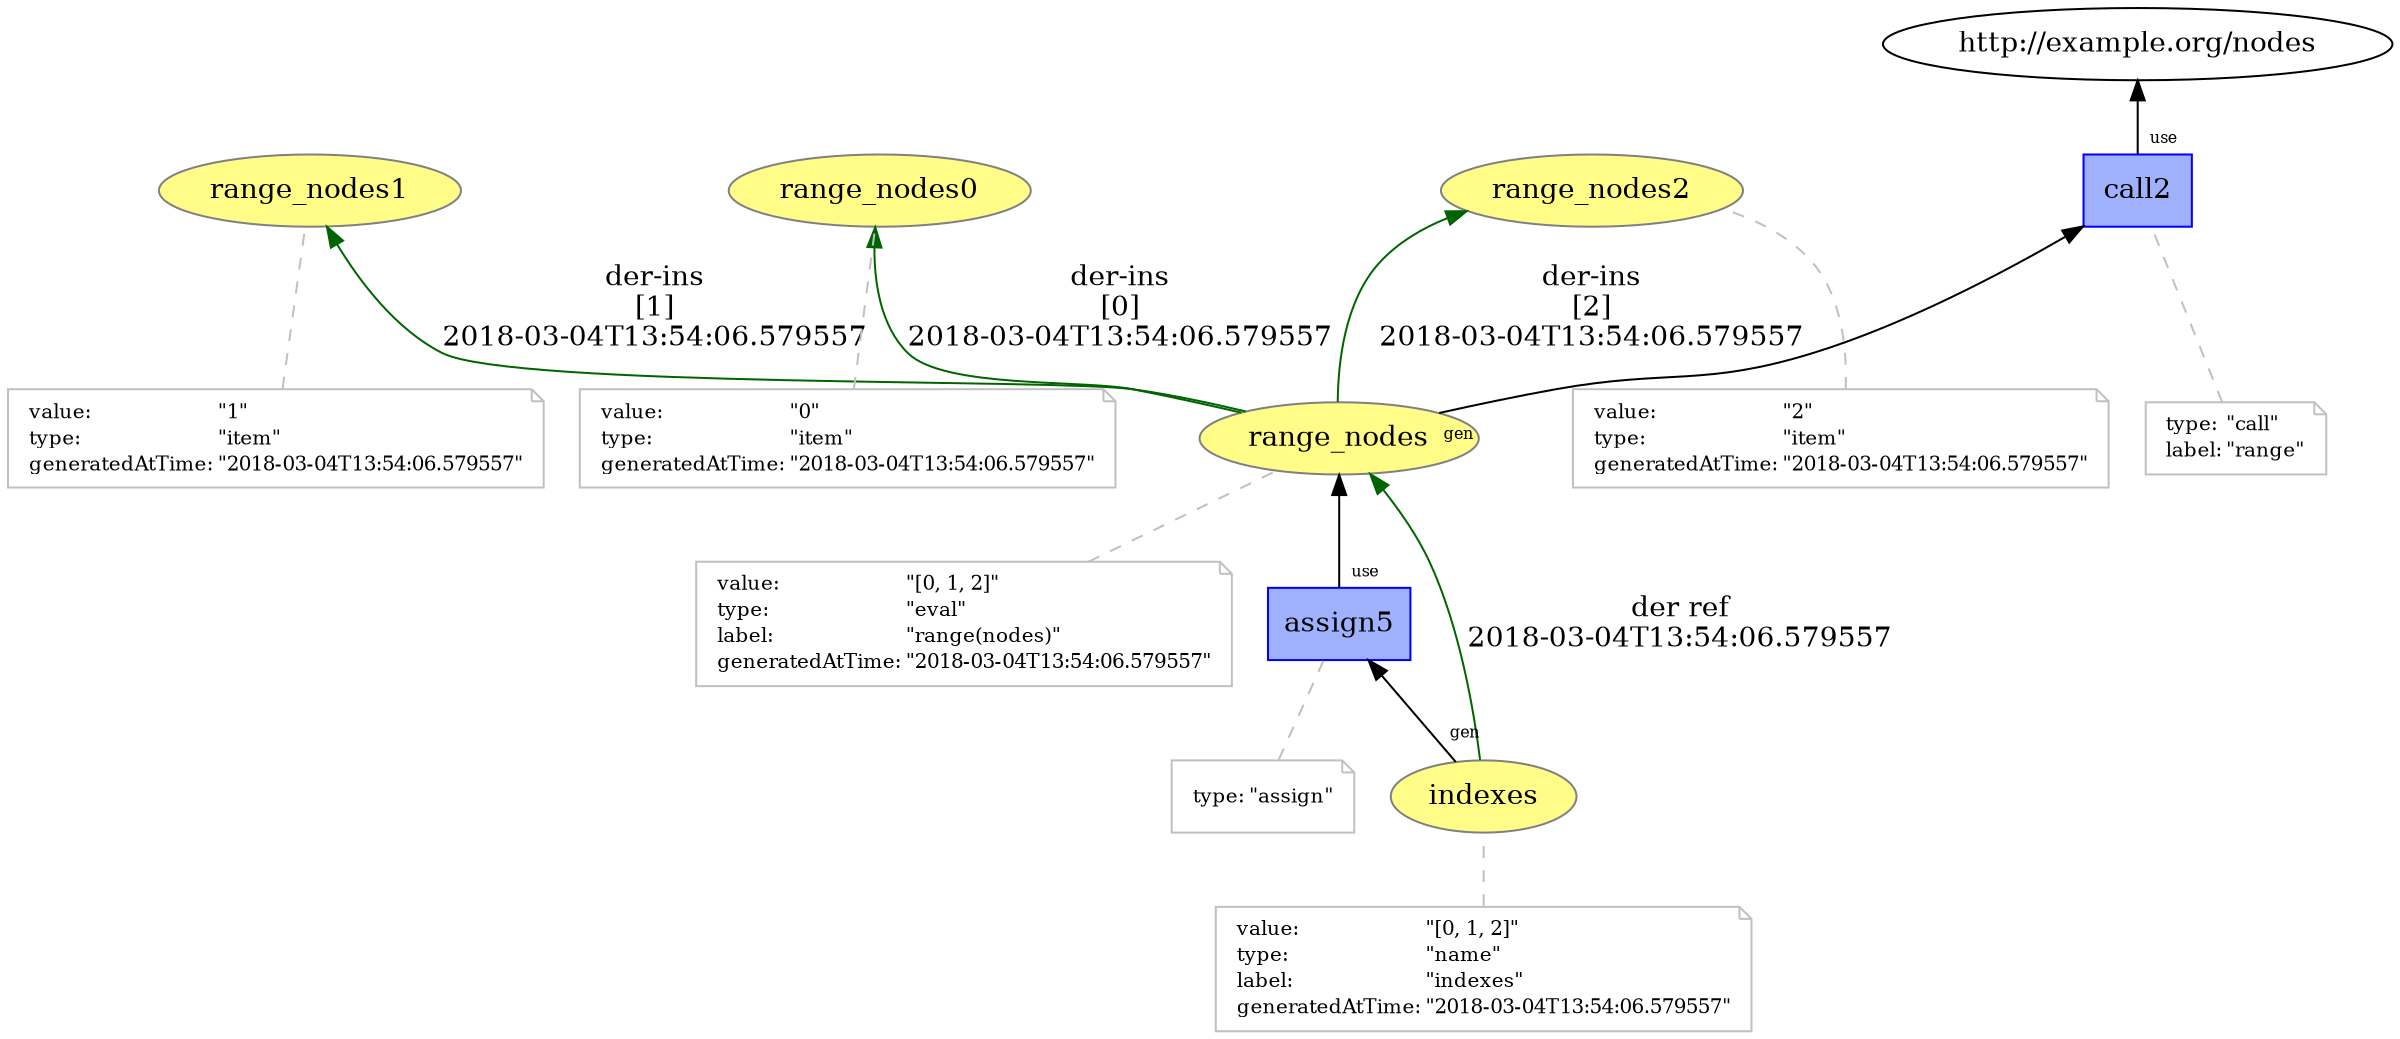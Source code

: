 digraph "PROV" { size="16,12"; rankdir="BT";
"http://example.org/range_nodes" [fillcolor="#FFFC87",color="#808080",style="filled",label="range_nodes",URL="http://example.org/range_nodes"]
"-attrs0" [color="gray",shape="note",fontsize="10",fontcolor="black",label=<<TABLE cellpadding="0" border="0">
	<TR>
	    <TD align="left">value:</TD>
	    <TD align="left">&quot;[0, 1, 2]&quot;</TD>
	</TR>
	<TR>
	    <TD align="left">type:</TD>
	    <TD align="left">&quot;eval&quot;</TD>
	</TR>
	<TR>
	    <TD align="left">label:</TD>
	    <TD align="left">&quot;range(nodes)&quot;</TD>
	</TR>
	<TR>
	    <TD align="left">generatedAtTime:</TD>
	    <TD align="left">&quot;2018-03-04T13:54:06.579557&quot;</TD>
	</TR>
</TABLE>>]
"-attrs0" -> "http://example.org/range_nodes" [color="gray",style="dashed",arrowhead="none"]
"http://example.org/range_nodes0" [fillcolor="#FFFC87",color="#808080",style="filled",label="range_nodes0",URL="http://example.org/range_nodes0"]
"-attrs1" [color="gray",shape="note",fontsize="10",fontcolor="black",label=<<TABLE cellpadding="0" border="0">
	<TR>
	    <TD align="left">value:</TD>
	    <TD align="left">&quot;0&quot;</TD>
	</TR>
	<TR>
	    <TD align="left">type:</TD>
	    <TD align="left">&quot;item&quot;</TD>
	</TR>
	<TR>
	    <TD align="left">generatedAtTime:</TD>
	    <TD align="left">&quot;2018-03-04T13:54:06.579557&quot;</TD>
	</TR>
</TABLE>>]
"-attrs1" -> "http://example.org/range_nodes0" [color="gray",style="dashed",arrowhead="none"]
"http://example.org/range_nodes1" [fillcolor="#FFFC87",color="#808080",style="filled",label="range_nodes1",URL="http://example.org/range_nodes1"]
"-attrs2" [color="gray",shape="note",fontsize="10",fontcolor="black",label=<<TABLE cellpadding="0" border="0">
	<TR>
	    <TD align="left">value:</TD>
	    <TD align="left">&quot;1&quot;</TD>
	</TR>
	<TR>
	    <TD align="left">type:</TD>
	    <TD align="left">&quot;item&quot;</TD>
	</TR>
	<TR>
	    <TD align="left">generatedAtTime:</TD>
	    <TD align="left">&quot;2018-03-04T13:54:06.579557&quot;</TD>
	</TR>
</TABLE>>]
"-attrs2" -> "http://example.org/range_nodes1" [color="gray",style="dashed",arrowhead="none"]
"http://example.org/range_nodes2" [fillcolor="#FFFC87",color="#808080",style="filled",label="range_nodes2",URL="http://example.org/range_nodes2"]
"-attrs3" [color="gray",shape="note",fontsize="10",fontcolor="black",label=<<TABLE cellpadding="0" border="0">
	<TR>
	    <TD align="left">value:</TD>
	    <TD align="left">&quot;2&quot;</TD>
	</TR>
	<TR>
	    <TD align="left">type:</TD>
	    <TD align="left">&quot;item&quot;</TD>
	</TR>
	<TR>
	    <TD align="left">generatedAtTime:</TD>
	    <TD align="left">&quot;2018-03-04T13:54:06.579557&quot;</TD>
	</TR>
</TABLE>>]
"-attrs3" -> "http://example.org/range_nodes2" [color="gray",style="dashed",arrowhead="none"]
"http://example.org/range_nodes" -> "http://example.org/range_nodes0" [labelfontsize="8",labeldistance="1.5",color="darkgreen",labelangle="60.0",rotation="20",label="der-ins
[0]
2018-03-04T13:54:06.579557"]
"http://example.org/range_nodes" -> "http://example.org/range_nodes1" [labelfontsize="8",labeldistance="1.5",color="darkgreen",labelangle="60.0",rotation="20",label="der-ins
[1]
2018-03-04T13:54:06.579557"]
"http://example.org/range_nodes" -> "http://example.org/range_nodes2" [labelfontsize="8",labeldistance="1.5",color="darkgreen",labelangle="60.0",rotation="20",label="der-ins
[2]
2018-03-04T13:54:06.579557"]
"http://example.org/call2" [fillcolor="#9FB1FC",color="#0000FF",shape="polygon",sides="4",style="filled",label="call2",URL="http://example.org/call2"]
"-attrs4" [color="gray",shape="note",fontsize="10",fontcolor="black",label=<<TABLE cellpadding="0" border="0">
	<TR>
	    <TD align="left">type:</TD>
	    <TD align="left">&quot;call&quot;</TD>
	</TR>
	<TR>
	    <TD align="left">label:</TD>
	    <TD align="left">&quot;range&quot;</TD>
	</TR>
</TABLE>>]
"-attrs4" -> "http://example.org/call2" [color="gray",style="dashed",arrowhead="none"]
"http://example.org/call2" -> "http://example.org/nodes" [labelfontsize="8",labeldistance="1.5",labelangle="60.0",rotation="20",taillabel="use"]
"http://example.org/range_nodes" -> "http://example.org/call2" [labelfontsize="8",labeldistance="1.5",labelangle="60.0",rotation="20",taillabel="gen"]
"http://example.org/indexes" [fillcolor="#FFFC87",color="#808080",style="filled",label="indexes",URL="http://example.org/indexes"]
"-attrs5" [color="gray",shape="note",fontsize="10",fontcolor="black",label=<<TABLE cellpadding="0" border="0">
	<TR>
	    <TD align="left">value:</TD>
	    <TD align="left">&quot;[0, 1, 2]&quot;</TD>
	</TR>
	<TR>
	    <TD align="left">type:</TD>
	    <TD align="left">&quot;name&quot;</TD>
	</TR>
	<TR>
	    <TD align="left">label:</TD>
	    <TD align="left">&quot;indexes&quot;</TD>
	</TR>
	<TR>
	    <TD align="left">generatedAtTime:</TD>
	    <TD align="left">&quot;2018-03-04T13:54:06.579557&quot;</TD>
	</TR>
</TABLE>>]
"-attrs5" -> "http://example.org/indexes" [color="gray",style="dashed",arrowhead="none"]
"http://example.org/assign5" [fillcolor="#9FB1FC",color="#0000FF",shape="polygon",sides="4",style="filled",label="assign5",URL="http://example.org/assign5"]
"-attrs6" [color="gray",shape="note",fontsize="10",fontcolor="black",label=<<TABLE cellpadding="0" border="0">
	<TR>
	    <TD align="left">type:</TD>
	    <TD align="left">&quot;assign&quot;</TD>
	</TR>
</TABLE>>]
"-attrs6" -> "http://example.org/assign5" [color="gray",style="dashed",arrowhead="none"]
"http://example.org/assign5" -> "http://example.org/range_nodes" [labelfontsize="8",labeldistance="1.5",labelangle="60.0",rotation="20",taillabel="use"]
"http://example.org/indexes" -> "http://example.org/range_nodes" [labelfontsize="8",labeldistance="1.5",color="darkgreen",labelangle="60.0",rotation="20",label="der ref
2018-03-04T13:54:06.579557"]
"http://example.org/indexes" -> "http://example.org/assign5" [labelfontsize="8",labeldistance="1.5",labelangle="60.0",rotation="20",taillabel="gen"]
}